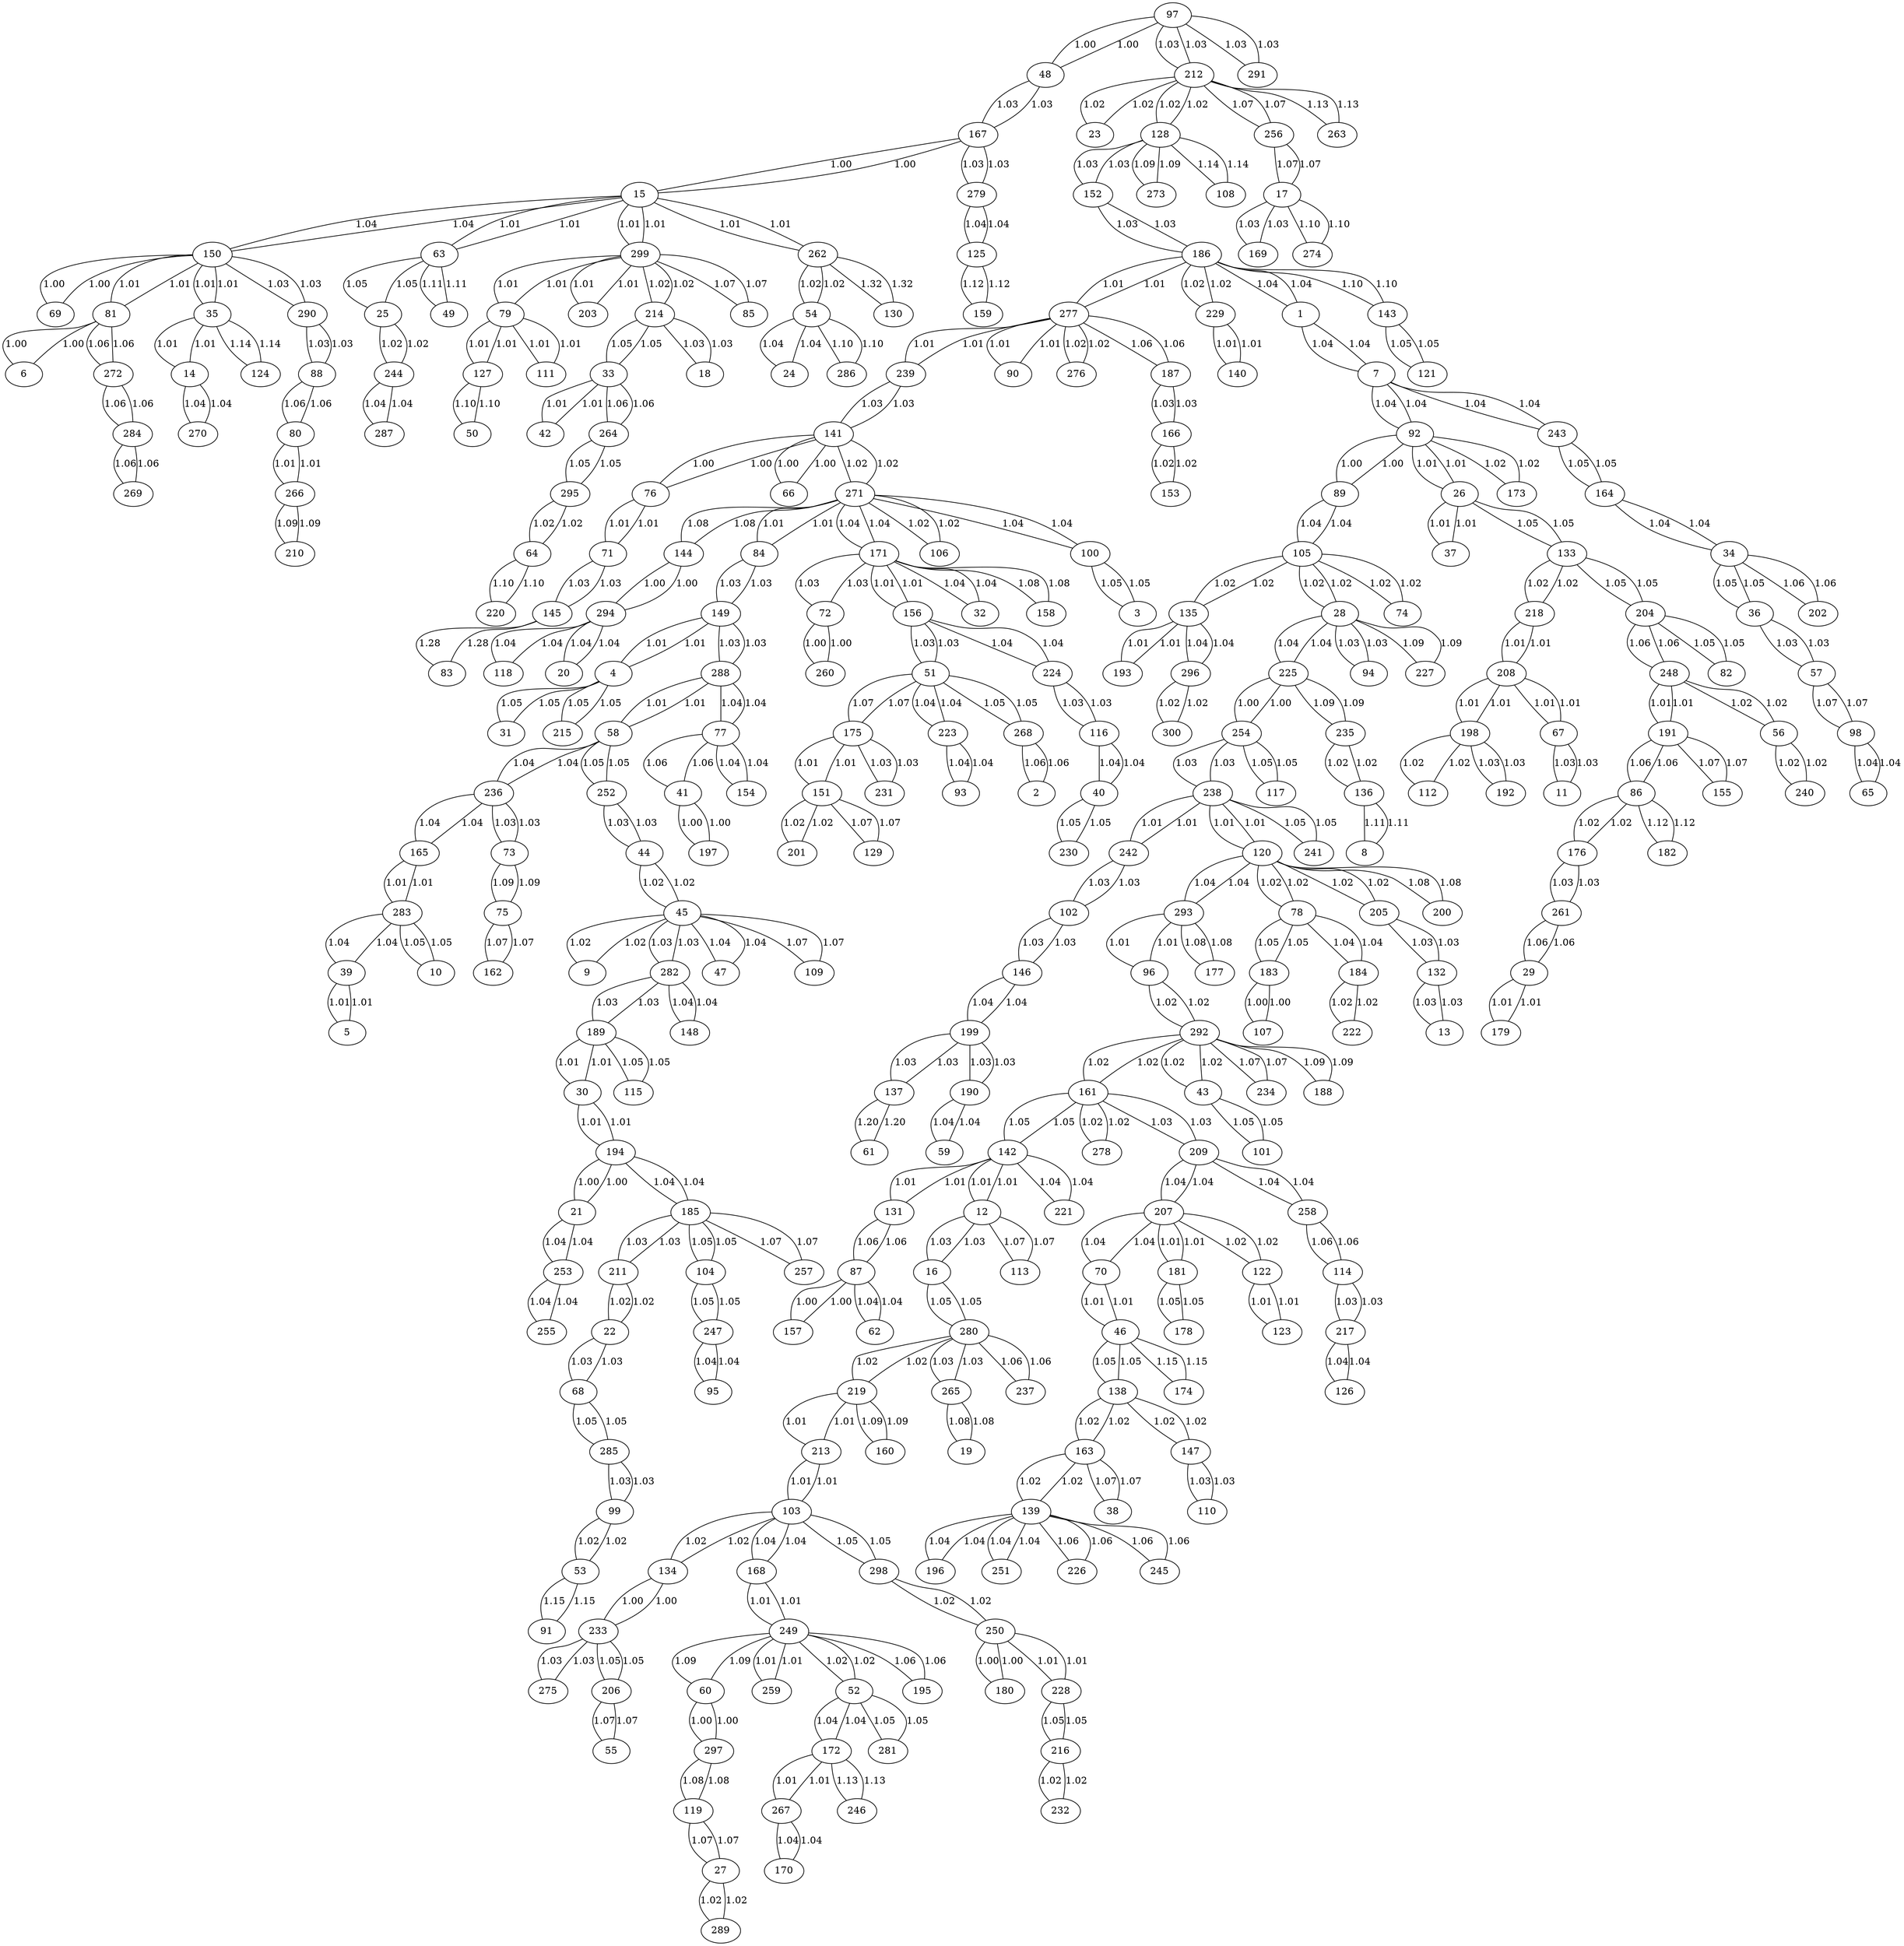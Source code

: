 graph sample {
97 -- 48 [label=1.00];
48 -- 97 [label=1.00];
294 -- 144 [label=1.00];
144 -- 294 [label=1.00];
197 -- 41 [label=1.00];
41 -- 197 [label=1.00];
183 -- 107 [label=1.00];
107 -- 183 [label=1.00];
150 -- 69 [label=1.00];
69 -- 150 [label=1.00];
297 -- 60 [label=1.00];
60 -- 297 [label=1.00];
167 -- 15 [label=1.00];
15 -- 167 [label=1.00];
260 -- 72 [label=1.00];
72 -- 260 [label=1.00];
250 -- 180 [label=1.00];
180 -- 250 [label=1.00];
254 -- 225 [label=1.00];
225 -- 254 [label=1.00];
233 -- 134 [label=1.00];
134 -- 233 [label=1.00];
81 -- 6 [label=1.00];
6 -- 81 [label=1.00];
92 -- 89 [label=1.00];
89 -- 92 [label=1.00];
141 -- 76 [label=1.00];
76 -- 141 [label=1.00];
157 -- 87 [label=1.00];
87 -- 157 [label=1.00];
141 -- 66 [label=1.00];
66 -- 141 [label=1.00];
194 -- 21 [label=1.00];
21 -- 194 [label=1.00];
208 -- 198 [label=1.01];
198 -- 208 [label=1.01];
127 -- 79 [label=1.01];
79 -- 127 [label=1.01];
63 -- 15 [label=1.01];
15 -- 63 [label=1.01];
259 -- 249 [label=1.01];
249 -- 259 [label=1.01];
293 -- 96 [label=1.01];
96 -- 293 [label=1.01];
213 -- 103 [label=1.01];
103 -- 213 [label=1.01];
149 -- 4 [label=1.01];
4 -- 149 [label=1.01];
277 -- 186 [label=1.01];
186 -- 277 [label=1.01];
111 -- 79 [label=1.01];
79 -- 111 [label=1.01];
189 -- 30 [label=1.01];
30 -- 189 [label=1.01];
150 -- 35 [label=1.01];
35 -- 150 [label=1.01];
299 -- 15 [label=1.01];
15 -- 299 [label=1.01];
262 -- 15 [label=1.01];
15 -- 262 [label=1.01];
179 -- 29 [label=1.01];
29 -- 179 [label=1.01];
277 -- 239 [label=1.01];
239 -- 277 [label=1.01];
266 -- 80 [label=1.01];
80 -- 266 [label=1.01];
267 -- 172 [label=1.01];
172 -- 267 [label=1.01];
271 -- 84 [label=1.01];
84 -- 271 [label=1.01];
208 -- 67 [label=1.01];
67 -- 208 [label=1.01];
288 -- 58 [label=1.01];
58 -- 288 [label=1.01];
42 -- 33 [label=1.01];
33 -- 42 [label=1.01];
142 -- 131 [label=1.01];
131 -- 142 [label=1.01];
76 -- 71 [label=1.01];
71 -- 76 [label=1.01];
242 -- 238 [label=1.01];
238 -- 242 [label=1.01];
70 -- 46 [label=1.01];
46 -- 70 [label=1.01];
248 -- 191 [label=1.01];
191 -- 248 [label=1.01];
35 -- 14 [label=1.01];
14 -- 35 [label=1.01];
299 -- 203 [label=1.01];
203 -- 299 [label=1.01];
207 -- 181 [label=1.01];
181 -- 207 [label=1.01];
218 -- 208 [label=1.01];
208 -- 218 [label=1.01];
37 -- 26 [label=1.01];
26 -- 37 [label=1.01];
171 -- 156 [label=1.01];
156 -- 171 [label=1.01];
249 -- 168 [label=1.01];
168 -- 249 [label=1.01];
238 -- 120 [label=1.01];
120 -- 238 [label=1.01];
142 -- 12 [label=1.01];
12 -- 142 [label=1.01];
175 -- 151 [label=1.01];
151 -- 175 [label=1.01];
193 -- 135 [label=1.01];
135 -- 193 [label=1.01];
283 -- 165 [label=1.01];
165 -- 283 [label=1.01];
150 -- 81 [label=1.01];
81 -- 150 [label=1.01];
299 -- 79 [label=1.01];
79 -- 299 [label=1.01];
123 -- 122 [label=1.01];
122 -- 123 [label=1.01];
250 -- 228 [label=1.01];
228 -- 250 [label=1.01];
277 -- 90 [label=1.01];
90 -- 277 [label=1.01];
219 -- 213 [label=1.01];
213 -- 219 [label=1.01];
229 -- 140 [label=1.01];
140 -- 229 [label=1.01];
39 -- 5 [label=1.01];
5 -- 39 [label=1.01];
194 -- 30 [label=1.01];
30 -- 194 [label=1.01];
92 -- 26 [label=1.01];
26 -- 92 [label=1.01];
298 -- 250 [label=1.02];
250 -- 298 [label=1.02];
244 -- 25 [label=1.02];
25 -- 244 [label=1.02];
300 -- 296 [label=1.02];
296 -- 300 [label=1.02];
176 -- 86 [label=1.02];
86 -- 176 [label=1.02];
201 -- 151 [label=1.02];
151 -- 201 [label=1.02];
212 -- 23 [label=1.02];
23 -- 212 [label=1.02];
218 -- 133 [label=1.02];
133 -- 218 [label=1.02];
163 -- 138 [label=1.02];
138 -- 163 [label=1.02];
45 -- 9 [label=1.02];
9 -- 45 [label=1.02];
271 -- 106 [label=1.02];
106 -- 271 [label=1.02];
173 -- 92 [label=1.02];
92 -- 173 [label=1.02];
212 -- 128 [label=1.02];
128 -- 212 [label=1.02];
249 -- 52 [label=1.02];
52 -- 249 [label=1.02];
292 -- 161 [label=1.02];
161 -- 292 [label=1.02];
135 -- 105 [label=1.02];
105 -- 135 [label=1.02];
120 -- 78 [label=1.02];
78 -- 120 [label=1.02];
262 -- 54 [label=1.02];
54 -- 262 [label=1.02];
205 -- 120 [label=1.02];
120 -- 205 [label=1.02];
147 -- 138 [label=1.02];
138 -- 147 [label=1.02];
45 -- 44 [label=1.02];
44 -- 45 [label=1.02];
198 -- 112 [label=1.02];
112 -- 198 [label=1.02];
166 -- 153 [label=1.02];
153 -- 166 [label=1.02];
211 -- 22 [label=1.02];
22 -- 211 [label=1.02];
222 -- 184 [label=1.02];
184 -- 222 [label=1.02];
240 -- 56 [label=1.02];
56 -- 240 [label=1.02];
248 -- 56 [label=1.02];
56 -- 248 [label=1.02];
289 -- 27 [label=1.02];
27 -- 289 [label=1.02];
292 -- 43 [label=1.02];
43 -- 292 [label=1.02];
232 -- 216 [label=1.02];
216 -- 232 [label=1.02];
295 -- 64 [label=1.02];
64 -- 295 [label=1.02];
105 -- 28 [label=1.02];
28 -- 105 [label=1.02];
235 -- 136 [label=1.02];
136 -- 235 [label=1.02];
278 -- 161 [label=1.02];
161 -- 278 [label=1.02];
271 -- 141 [label=1.02];
141 -- 271 [label=1.02];
105 -- 74 [label=1.02];
74 -- 105 [label=1.02];
163 -- 139 [label=1.02];
139 -- 163 [label=1.02];
99 -- 53 [label=1.02];
53 -- 99 [label=1.02];
292 -- 96 [label=1.02];
96 -- 292 [label=1.02];
134 -- 103 [label=1.02];
103 -- 134 [label=1.02];
277 -- 276 [label=1.02];
276 -- 277 [label=1.02];
229 -- 186 [label=1.02];
186 -- 229 [label=1.02];
280 -- 219 [label=1.02];
219 -- 280 [label=1.02];
299 -- 214 [label=1.02];
214 -- 299 [label=1.02];
207 -- 122 [label=1.02];
122 -- 207 [label=1.02];
212 -- 97 [label=1.03];
97 -- 212 [label=1.03];
275 -- 233 [label=1.03];
233 -- 275 [label=1.03];
94 -- 28 [label=1.03];
28 -- 94 [label=1.03];
146 -- 102 [label=1.03];
102 -- 146 [label=1.03];
199 -- 137 [label=1.03];
137 -- 199 [label=1.03];
187 -- 166 [label=1.03];
166 -- 187 [label=1.03];
242 -- 102 [label=1.03];
102 -- 242 [label=1.03];
214 -- 18 [label=1.03];
18 -- 214 [label=1.03];
68 -- 22 [label=1.03];
22 -- 68 [label=1.03];
280 -- 265 [label=1.03];
265 -- 280 [label=1.03];
282 -- 189 [label=1.03];
189 -- 282 [label=1.03];
156 -- 51 [label=1.03];
51 -- 156 [label=1.03];
217 -- 114 [label=1.03];
114 -- 217 [label=1.03];
290 -- 88 [label=1.03];
88 -- 290 [label=1.03];
279 -- 167 [label=1.03];
167 -- 279 [label=1.03];
132 -- 13 [label=1.03];
13 -- 132 [label=1.03];
145 -- 71 [label=1.03];
71 -- 145 [label=1.03];
149 -- 84 [label=1.03];
84 -- 149 [label=1.03];
171 -- 72 [label=1.03];
72 -- 171 [label=1.03];
199 -- 190 [label=1.03];
190 -- 199 [label=1.03];
282 -- 45 [label=1.03];
45 -- 282 [label=1.03];
186 -- 152 [label=1.03];
152 -- 186 [label=1.03];
169 -- 17 [label=1.03];
17 -- 169 [label=1.03];
231 -- 175 [label=1.03];
175 -- 231 [label=1.03];
57 -- 36 [label=1.03];
36 -- 57 [label=1.03];
285 -- 99 [label=1.03];
99 -- 285 [label=1.03];
16 -- 12 [label=1.03];
12 -- 16 [label=1.03];
211 -- 185 [label=1.03];
185 -- 211 [label=1.03];
239 -- 141 [label=1.03];
141 -- 239 [label=1.03];
205 -- 132 [label=1.03];
132 -- 205 [label=1.03];
209 -- 161 [label=1.03];
161 -- 209 [label=1.03];
288 -- 149 [label=1.03];
149 -- 288 [label=1.03];
67 -- 11 [label=1.03];
11 -- 67 [label=1.03];
236 -- 73 [label=1.03];
73 -- 236 [label=1.03];
224 -- 116 [label=1.03];
116 -- 224 [label=1.03];
152 -- 128 [label=1.03];
128 -- 152 [label=1.03];
252 -- 44 [label=1.03];
44 -- 252 [label=1.03];
147 -- 110 [label=1.03];
110 -- 147 [label=1.03];
254 -- 238 [label=1.03];
238 -- 254 [label=1.03];
261 -- 176 [label=1.03];
176 -- 261 [label=1.03];
291 -- 97 [label=1.03];
97 -- 291 [label=1.03];
290 -- 150 [label=1.03];
150 -- 290 [label=1.03];
198 -- 192 [label=1.03];
192 -- 198 [label=1.03];
167 -- 48 [label=1.03];
48 -- 167 [label=1.03];
168 -- 103 [label=1.04];
103 -- 168 [label=1.04];
225 -- 28 [label=1.04];
28 -- 225 [label=1.04];
271 -- 100 [label=1.04];
100 -- 271 [label=1.04];
255 -- 253 [label=1.04];
253 -- 255 [label=1.04];
209 -- 207 [label=1.04];
207 -- 209 [label=1.04];
154 -- 77 [label=1.04];
77 -- 154 [label=1.04];
293 -- 120 [label=1.04];
120 -- 293 [label=1.04];
184 -- 78 [label=1.04];
78 -- 184 [label=1.04];
186 -- 1 [label=1.04];
1 -- 186 [label=1.04];
87 -- 62 [label=1.04];
62 -- 87 [label=1.04];
150 -- 15 [label=1.04];
15 -- 150 [label=1.04];
296 -- 135 [label=1.04];
135 -- 296 [label=1.04];
270 -- 14 [label=1.04];
14 -- 270 [label=1.04];
196 -- 139 [label=1.04];
139 -- 196 [label=1.04];
223 -- 51 [label=1.04];
51 -- 223 [label=1.04];
294 -- 118 [label=1.04];
118 -- 294 [label=1.04];
288 -- 77 [label=1.04];
77 -- 288 [label=1.04];
54 -- 24 [label=1.04];
24 -- 54 [label=1.04];
267 -- 170 [label=1.04];
170 -- 267 [label=1.04];
92 -- 7 [label=1.04];
7 -- 92 [label=1.04];
194 -- 185 [label=1.04];
185 -- 194 [label=1.04];
190 -- 59 [label=1.04];
59 -- 190 [label=1.04];
253 -- 21 [label=1.04];
21 -- 253 [label=1.04];
171 -- 32 [label=1.04];
32 -- 171 [label=1.04];
223 -- 93 [label=1.04];
93 -- 223 [label=1.04];
172 -- 52 [label=1.04];
52 -- 172 [label=1.04];
247 -- 95 [label=1.04];
95 -- 247 [label=1.04];
271 -- 171 [label=1.04];
171 -- 271 [label=1.04];
164 -- 34 [label=1.04];
34 -- 164 [label=1.04];
7 -- 1 [label=1.04];
1 -- 7 [label=1.04];
236 -- 165 [label=1.04];
165 -- 236 [label=1.04];
287 -- 244 [label=1.04];
244 -- 287 [label=1.04];
251 -- 139 [label=1.04];
139 -- 251 [label=1.04];
243 -- 7 [label=1.04];
7 -- 243 [label=1.04];
282 -- 148 [label=1.04];
148 -- 282 [label=1.04];
236 -- 58 [label=1.04];
58 -- 236 [label=1.04];
98 -- 65 [label=1.04];
65 -- 98 [label=1.04];
283 -- 39 [label=1.04];
39 -- 283 [label=1.04];
224 -- 156 [label=1.04];
156 -- 224 [label=1.04];
47 -- 45 [label=1.04];
45 -- 47 [label=1.04];
221 -- 142 [label=1.04];
142 -- 221 [label=1.04];
105 -- 89 [label=1.04];
89 -- 105 [label=1.04];
294 -- 20 [label=1.04];
20 -- 294 [label=1.04];
279 -- 125 [label=1.04];
125 -- 279 [label=1.04];
207 -- 70 [label=1.04];
70 -- 207 [label=1.04];
199 -- 146 [label=1.04];
146 -- 199 [label=1.04];
217 -- 126 [label=1.04];
126 -- 217 [label=1.04];
258 -- 209 [label=1.04];
209 -- 258 [label=1.04];
116 -- 40 [label=1.04];
40 -- 116 [label=1.04];
36 -- 34 [label=1.05];
34 -- 36 [label=1.05];
233 -- 206 [label=1.05];
206 -- 233 [label=1.05];
243 -- 164 [label=1.05];
164 -- 243 [label=1.05];
204 -- 82 [label=1.05];
82 -- 204 [label=1.05];
138 -- 46 [label=1.05];
46 -- 138 [label=1.05];
185 -- 104 [label=1.05];
104 -- 185 [label=1.05];
283 -- 10 [label=1.05];
10 -- 283 [label=1.05];
143 -- 121 [label=1.05];
121 -- 143 [label=1.05];
161 -- 142 [label=1.05];
142 -- 161 [label=1.05];
183 -- 78 [label=1.05];
78 -- 183 [label=1.05];
189 -- 115 [label=1.05];
115 -- 189 [label=1.05];
133 -- 26 [label=1.05];
26 -- 133 [label=1.05];
252 -- 58 [label=1.05];
58 -- 252 [label=1.05];
31 -- 4 [label=1.05];
4 -- 31 [label=1.05];
100 -- 3 [label=1.05];
3 -- 100 [label=1.05];
204 -- 133 [label=1.05];
133 -- 204 [label=1.05];
101 -- 43 [label=1.05];
43 -- 101 [label=1.05];
228 -- 216 [label=1.05];
216 -- 228 [label=1.05];
254 -- 117 [label=1.05];
117 -- 254 [label=1.05];
280 -- 16 [label=1.05];
16 -- 280 [label=1.05];
281 -- 52 [label=1.05];
52 -- 281 [label=1.05];
230 -- 40 [label=1.05];
40 -- 230 [label=1.05];
285 -- 68 [label=1.05];
68 -- 285 [label=1.05];
268 -- 51 [label=1.05];
51 -- 268 [label=1.05];
295 -- 264 [label=1.05];
264 -- 295 [label=1.05];
247 -- 104 [label=1.05];
104 -- 247 [label=1.05];
241 -- 238 [label=1.05];
238 -- 241 [label=1.05];
63 -- 25 [label=1.05];
25 -- 63 [label=1.05];
215 -- 4 [label=1.05];
4 -- 215 [label=1.05];
214 -- 33 [label=1.05];
33 -- 214 [label=1.05];
298 -- 103 [label=1.05];
103 -- 298 [label=1.05];
181 -- 178 [label=1.05];
178 -- 181 [label=1.05];
249 -- 195 [label=1.06];
195 -- 249 [label=1.06];
191 -- 86 [label=1.06];
86 -- 191 [label=1.06];
226 -- 139 [label=1.06];
139 -- 226 [label=1.06];
248 -- 204 [label=1.06];
204 -- 248 [label=1.06];
268 -- 2 [label=1.06];
2 -- 268 [label=1.06];
277 -- 187 [label=1.06];
187 -- 277 [label=1.06];
284 -- 269 [label=1.06];
269 -- 284 [label=1.06];
202 -- 34 [label=1.06];
34 -- 202 [label=1.06];
284 -- 272 [label=1.06];
272 -- 284 [label=1.06];
245 -- 139 [label=1.06];
139 -- 245 [label=1.06];
264 -- 33 [label=1.06];
33 -- 264 [label=1.06];
131 -- 87 [label=1.06];
87 -- 131 [label=1.06];
77 -- 41 [label=1.06];
41 -- 77 [label=1.06];
88 -- 80 [label=1.06];
80 -- 88 [label=1.06];
272 -- 81 [label=1.06];
81 -- 272 [label=1.06];
258 -- 114 [label=1.06];
114 -- 258 [label=1.06];
280 -- 237 [label=1.06];
237 -- 280 [label=1.06];
261 -- 29 [label=1.06];
29 -- 261 [label=1.06];
113 -- 12 [label=1.07];
12 -- 113 [label=1.07];
109 -- 45 [label=1.07];
45 -- 109 [label=1.07];
151 -- 129 [label=1.07];
129 -- 151 [label=1.07];
162 -- 75 [label=1.07];
75 -- 162 [label=1.07];
175 -- 51 [label=1.07];
51 -- 175 [label=1.07];
163 -- 38 [label=1.07];
38 -- 163 [label=1.07];
257 -- 185 [label=1.07];
185 -- 257 [label=1.07];
292 -- 234 [label=1.07];
234 -- 292 [label=1.07];
191 -- 155 [label=1.07];
155 -- 191 [label=1.07];
299 -- 85 [label=1.07];
85 -- 299 [label=1.07];
206 -- 55 [label=1.07];
55 -- 206 [label=1.07];
98 -- 57 [label=1.07];
57 -- 98 [label=1.07];
119 -- 27 [label=1.07];
27 -- 119 [label=1.07];
256 -- 212 [label=1.07];
212 -- 256 [label=1.07];
256 -- 17 [label=1.07];
17 -- 256 [label=1.07];
171 -- 158 [label=1.08];
158 -- 171 [label=1.08];
297 -- 119 [label=1.08];
119 -- 297 [label=1.08];
265 -- 19 [label=1.08];
19 -- 265 [label=1.08];
271 -- 144 [label=1.08];
144 -- 271 [label=1.08];
293 -- 177 [label=1.08];
177 -- 293 [label=1.08];
200 -- 120 [label=1.08];
120 -- 200 [label=1.08];
266 -- 210 [label=1.09];
210 -- 266 [label=1.09];
75 -- 73 [label=1.09];
73 -- 75 [label=1.09];
292 -- 188 [label=1.09];
188 -- 292 [label=1.09];
235 -- 225 [label=1.09];
225 -- 235 [label=1.09];
249 -- 60 [label=1.09];
60 -- 249 [label=1.09];
219 -- 160 [label=1.09];
160 -- 219 [label=1.09];
227 -- 28 [label=1.09];
28 -- 227 [label=1.09];
273 -- 128 [label=1.09];
128 -- 273 [label=1.09];
127 -- 50 [label=1.10];
50 -- 127 [label=1.10];
274 -- 17 [label=1.10];
17 -- 274 [label=1.10];
220 -- 64 [label=1.10];
64 -- 220 [label=1.10];
186 -- 143 [label=1.10];
143 -- 186 [label=1.10];
286 -- 54 [label=1.10];
54 -- 286 [label=1.10];
63 -- 49 [label=1.11];
49 -- 63 [label=1.11];
136 -- 8 [label=1.11];
8 -- 136 [label=1.11];
182 -- 86 [label=1.12];
86 -- 182 [label=1.12];
159 -- 125 [label=1.12];
125 -- 159 [label=1.12];
246 -- 172 [label=1.13];
172 -- 246 [label=1.13];
263 -- 212 [label=1.13];
212 -- 263 [label=1.13];
128 -- 108 [label=1.14];
108 -- 128 [label=1.14];
124 -- 35 [label=1.14];
35 -- 124 [label=1.14];
91 -- 53 [label=1.15];
53 -- 91 [label=1.15];
174 -- 46 [label=1.15];
46 -- 174 [label=1.15];
137 -- 61 [label=1.20];
61 -- 137 [label=1.20];
145 -- 83 [label=1.28];
83 -- 145 [label=1.28];
262 -- 130 [label=1.32];
130 -- 262 [label=1.32];
}
